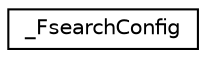 digraph "类继承关系图"
{
  edge [fontname="Helvetica",fontsize="10",labelfontname="Helvetica",labelfontsize="10"];
  node [fontname="Helvetica",fontsize="10",shape=record];
  rankdir="LR";
  Node0 [label="_FsearchConfig",height=0.2,width=0.4,color="black", fillcolor="white", style="filled",URL="$struct___fsearch_config.html"];
}
